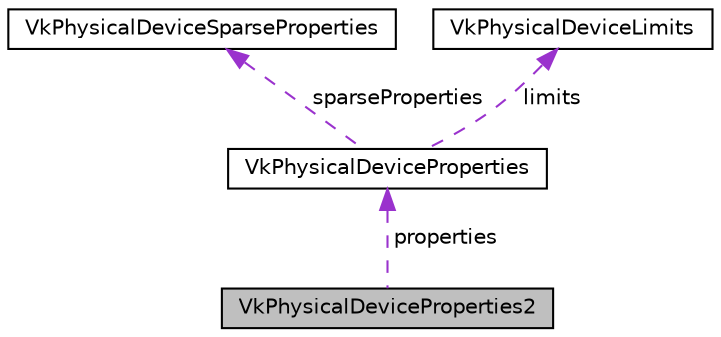 digraph "VkPhysicalDeviceProperties2"
{
 // LATEX_PDF_SIZE
  edge [fontname="Helvetica",fontsize="10",labelfontname="Helvetica",labelfontsize="10"];
  node [fontname="Helvetica",fontsize="10",shape=record];
  Node1 [label="VkPhysicalDeviceProperties2",height=0.2,width=0.4,color="black", fillcolor="grey75", style="filled", fontcolor="black",tooltip=" "];
  Node2 -> Node1 [dir="back",color="darkorchid3",fontsize="10",style="dashed",label=" properties" ,fontname="Helvetica"];
  Node2 [label="VkPhysicalDeviceProperties",height=0.2,width=0.4,color="black", fillcolor="white", style="filled",URL="$structVkPhysicalDeviceProperties.html",tooltip=" "];
  Node3 -> Node2 [dir="back",color="darkorchid3",fontsize="10",style="dashed",label=" sparseProperties" ,fontname="Helvetica"];
  Node3 [label="VkPhysicalDeviceSparseProperties",height=0.2,width=0.4,color="black", fillcolor="white", style="filled",URL="$structVkPhysicalDeviceSparseProperties.html",tooltip=" "];
  Node4 -> Node2 [dir="back",color="darkorchid3",fontsize="10",style="dashed",label=" limits" ,fontname="Helvetica"];
  Node4 [label="VkPhysicalDeviceLimits",height=0.2,width=0.4,color="black", fillcolor="white", style="filled",URL="$structVkPhysicalDeviceLimits.html",tooltip=" "];
}
